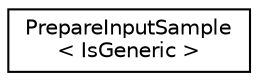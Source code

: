digraph "Graphical Class Hierarchy"
{
 // LATEX_PDF_SIZE
  edge [fontname="Helvetica",fontsize="10",labelfontname="Helvetica",labelfontsize="10"];
  node [fontname="Helvetica",fontsize="10",shape=record];
  rankdir="LR";
  Node0 [label="PrepareInputSample\l\< IsGeneric \>",height=0.2,width=0.4,color="black", fillcolor="white", style="filled",URL="$structarm__conv_1_1depthwise_1_1depthfirst__multiplier_1_1_prepare_input_sample.xhtml",tooltip=" "];
}

